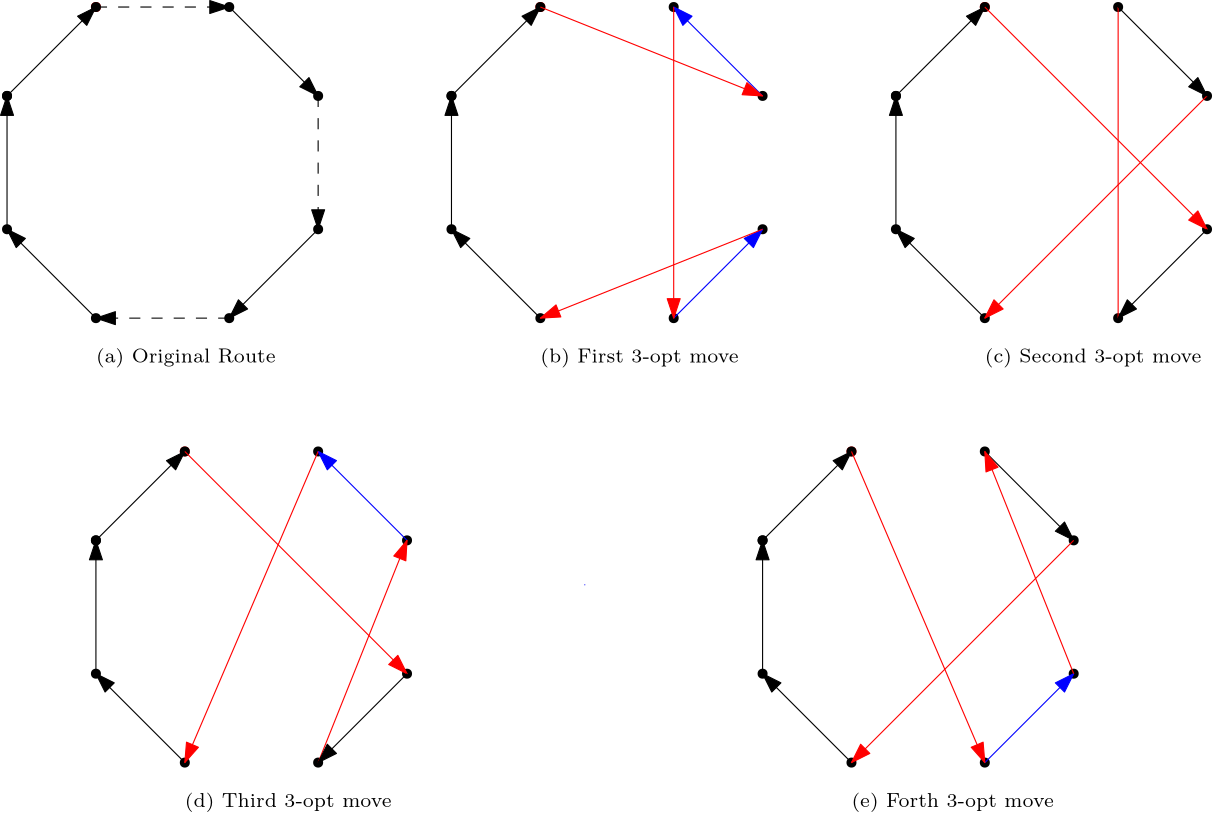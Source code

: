 <?xml version="1.0"?>
<!DOCTYPE ipe SYSTEM "ipe.dtd">
<ipe version="70218" creator="Ipe 7.2.28">
<info created="D:20230822162123" modified="D:20230822162123"/>
<ipestyle name="basic">
<symbol name="arrow/arc(spx)">
<path stroke="sym-stroke" fill="sym-stroke" pen="sym-pen">
0 0 m
-1 0.333 l
-1 -0.333 l
h
</path>
</symbol>
<symbol name="arrow/farc(spx)">
<path stroke="sym-stroke" fill="white" pen="sym-pen">
0 0 m
-1 0.333 l
-1 -0.333 l
h
</path>
</symbol>
<symbol name="arrow/ptarc(spx)">
<path stroke="sym-stroke" fill="sym-stroke" pen="sym-pen">
0 0 m
-1 0.333 l
-0.8 0 l
-1 -0.333 l
h
</path>
</symbol>
<symbol name="arrow/fptarc(spx)">
<path stroke="sym-stroke" fill="white" pen="sym-pen">
0 0 m
-1 0.333 l
-0.8 0 l
-1 -0.333 l
h
</path>
</symbol>
<symbol name="mark/circle(sx)" transformations="translations">
<path fill="sym-stroke">
0.6 0 0 0.6 0 0 e
0.4 0 0 0.4 0 0 e
</path>
</symbol>
<symbol name="mark/disk(sx)" transformations="translations">
<path fill="sym-stroke">
0.6 0 0 0.6 0 0 e
</path>
</symbol>
<symbol name="mark/fdisk(sfx)" transformations="translations">
<group>
<path fill="sym-fill">
0.5 0 0 0.5 0 0 e
</path>
<path fill="sym-stroke" fillrule="eofill">
0.6 0 0 0.6 0 0 e
0.4 0 0 0.4 0 0 e
</path>
</group>
</symbol>
<symbol name="mark/box(sx)" transformations="translations">
<path fill="sym-stroke" fillrule="eofill">
-0.6 -0.6 m
0.6 -0.6 l
0.6 0.6 l
-0.6 0.6 l
h
-0.4 -0.4 m
0.4 -0.4 l
0.4 0.4 l
-0.4 0.4 l
h
</path>
</symbol>
<symbol name="mark/square(sx)" transformations="translations">
<path fill="sym-stroke">
-0.6 -0.6 m
0.6 -0.6 l
0.6 0.6 l
-0.6 0.6 l
h
</path>
</symbol>
<symbol name="mark/fsquare(sfx)" transformations="translations">
<group>
<path fill="sym-fill">
-0.5 -0.5 m
0.5 -0.5 l
0.5 0.5 l
-0.5 0.5 l
h
</path>
<path fill="sym-stroke" fillrule="eofill">
-0.6 -0.6 m
0.6 -0.6 l
0.6 0.6 l
-0.6 0.6 l
h
-0.4 -0.4 m
0.4 -0.4 l
0.4 0.4 l
-0.4 0.4 l
h
</path>
</group>
</symbol>
<symbol name="mark/cross(sx)" transformations="translations">
<group>
<path fill="sym-stroke">
-0.43 -0.57 m
0.57 0.43 l
0.43 0.57 l
-0.57 -0.43 l
h
</path>
<path fill="sym-stroke">
-0.43 0.57 m
0.57 -0.43 l
0.43 -0.57 l
-0.57 0.43 l
h
</path>
</group>
</symbol>
<symbol name="arrow/fnormal(spx)">
<path stroke="sym-stroke" fill="white" pen="sym-pen">
0 0 m
-1 0.333 l
-1 -0.333 l
h
</path>
</symbol>
<symbol name="arrow/pointed(spx)">
<path stroke="sym-stroke" fill="sym-stroke" pen="sym-pen">
0 0 m
-1 0.333 l
-0.8 0 l
-1 -0.333 l
h
</path>
</symbol>
<symbol name="arrow/fpointed(spx)">
<path stroke="sym-stroke" fill="white" pen="sym-pen">
0 0 m
-1 0.333 l
-0.8 0 l
-1 -0.333 l
h
</path>
</symbol>
<symbol name="arrow/linear(spx)">
<path stroke="sym-stroke" pen="sym-pen">
-1 0.333 m
0 0 l
-1 -0.333 l
</path>
</symbol>
<symbol name="arrow/fdouble(spx)">
<path stroke="sym-stroke" fill="white" pen="sym-pen">
0 0 m
-1 0.333 l
-1 -0.333 l
h
-1 0 m
-2 0.333 l
-2 -0.333 l
h
</path>
</symbol>
<symbol name="arrow/double(spx)">
<path stroke="sym-stroke" fill="sym-stroke" pen="sym-pen">
0 0 m
-1 0.333 l
-1 -0.333 l
h
-1 0 m
-2 0.333 l
-2 -0.333 l
h
</path>
</symbol>
<symbol name="arrow/mid-normal(spx)">
<path stroke="sym-stroke" fill="sym-stroke" pen="sym-pen">
0.5 0 m
-0.5 0.333 l
-0.5 -0.333 l
h
</path>
</symbol>
<symbol name="arrow/mid-fnormal(spx)">
<path stroke="sym-stroke" fill="white" pen="sym-pen">
0.5 0 m
-0.5 0.333 l
-0.5 -0.333 l
h
</path>
</symbol>
<symbol name="arrow/mid-pointed(spx)">
<path stroke="sym-stroke" fill="sym-stroke" pen="sym-pen">
0.5 0 m
-0.5 0.333 l
-0.3 0 l
-0.5 -0.333 l
h
</path>
</symbol>
<symbol name="arrow/mid-fpointed(spx)">
<path stroke="sym-stroke" fill="white" pen="sym-pen">
0.5 0 m
-0.5 0.333 l
-0.3 0 l
-0.5 -0.333 l
h
</path>
</symbol>
<symbol name="arrow/mid-double(spx)">
<path stroke="sym-stroke" fill="sym-stroke" pen="sym-pen">
1 0 m
0 0.333 l
0 -0.333 l
h
0 0 m
-1 0.333 l
-1 -0.333 l
h
</path>
</symbol>
<symbol name="arrow/mid-fdouble(spx)">
<path stroke="sym-stroke" fill="white" pen="sym-pen">
1 0 m
0 0.333 l
0 -0.333 l
h
0 0 m
-1 0.333 l
-1 -0.333 l
h
</path>
</symbol>
<anglesize name="22.5 deg" value="22.5"/>
<anglesize name="30 deg" value="30"/>
<anglesize name="45 deg" value="45"/>
<anglesize name="60 deg" value="60"/>
<anglesize name="90 deg" value="90"/>
<arrowsize name="large" value="10"/>
<arrowsize name="small" value="5"/>
<arrowsize name="tiny" value="3"/>
<color name="blue" value="0 0 1"/>
<color name="brown" value="0.647 0.165 0.165"/>
<color name="darkblue" value="0 0 0.545"/>
<color name="darkcyan" value="0 0.545 0.545"/>
<color name="darkgray" value="0.663"/>
<color name="darkgreen" value="0 0.392 0"/>
<color name="darkmagenta" value="0.545 0 0.545"/>
<color name="darkorange" value="1 0.549 0"/>
<color name="darkred" value="0.545 0 0"/>
<color name="gold" value="1 0.843 0"/>
<color name="gray" value="0.745"/>
<color name="green" value="0 1 0"/>
<color name="lightblue" value="0.678 0.847 0.902"/>
<color name="lightcyan" value="0.878 1 1"/>
<color name="lightgray" value="0.827"/>
<color name="lightgreen" value="0.565 0.933 0.565"/>
<color name="lightyellow" value="1 1 0.878"/>
<color name="navy" value="0 0 0.502"/>
<color name="orange" value="1 0.647 0"/>
<color name="pink" value="1 0.753 0.796"/>
<color name="purple" value="0.627 0.125 0.941"/>
<color name="red" value="1 0 0"/>
<color name="seagreen" value="0.18 0.545 0.341"/>
<color name="turquoise" value="0.251 0.878 0.816"/>
<color name="violet" value="0.933 0.51 0.933"/>
<color name="yellow" value="1 1 0"/>
<dashstyle name="dash dot dotted" value="[4 2 1 2 1 2] 0"/>
<dashstyle name="dash dotted" value="[4 2 1 2] 0"/>
<dashstyle name="dashed" value="[4] 0"/>
<dashstyle name="dotted" value="[1 3] 0"/>
<gridsize name="10 pts (~3.5 mm)" value="10"/>
<gridsize name="14 pts (~5 mm)" value="14"/>
<gridsize name="16 pts (~6 mm)" value="16"/>
<gridsize name="20 pts (~7 mm)" value="20"/>
<gridsize name="28 pts (~10 mm)" value="28"/>
<gridsize name="32 pts (~12 mm)" value="32"/>
<gridsize name="4 pts" value="4"/>
<gridsize name="56 pts (~20 mm)" value="56"/>
<gridsize name="8 pts (~3 mm)" value="8"/>
<opacity name="10%" value="0.1"/>
<opacity name="30%" value="0.3"/>
<opacity name="50%" value="0.5"/>
<opacity name="75%" value="0.75"/>
<pen name="fat" value="1.2"/>
<pen name="heavier" value="0.8"/>
<pen name="ultrafat" value="2"/>
<symbolsize name="large" value="5"/>
<symbolsize name="small" value="2"/>
<symbolsize name="tiny" value="1.1"/>
<textsize name="Huge" value="\Huge"/>
<textsize name="LARGE" value="\LARGE"/>
<textsize name="Large" value="\Large"/>
<textsize name="footnote" value="\footnotesize"/>
<textsize name="huge" value="\huge"/>
<textsize name="large" value="\large"/>
<textsize name="script" value="\scriptsize"/>
<textsize name="small" value="\small"/>
<textsize name="tiny" value="\tiny"/>
<textstyle name="center" begin="\begin{center}" end="\end{center}"/>
<textstyle name="item" begin="\begin{itemize}\item{}" end="\end{itemize}"/>
<textstyle name="itemize" begin="\begin{itemize}" end="\end{itemize}"/>
<tiling name="falling" angle="-60" step="4" width="1"/>
<tiling name="rising" angle="30" step="4" width="1"/>
</ipestyle>
<page>
<layer name="alpha"/>
<view layers="alpha" active="alpha"/>
<use layer="alpha" name="mark/disk(sx)" pos="128 768" size="3" stroke="red"/>
<use name="mark/disk(sx)" pos="176 768" size="3" stroke="black"/>
<use name="mark/disk(sx)" pos="128 768" size="3" stroke="black"/>
<use name="mark/disk(sx)" pos="96 736" size="3" stroke="black"/>
<use name="mark/disk(sx)" pos="96 688" size="3" stroke="black"/>
<use name="mark/disk(sx)" pos="128 656" size="3" stroke="black"/>
<use name="mark/disk(sx)" pos="176 656" size="3" stroke="black"/>
<use name="mark/disk(sx)" pos="208 688" size="3" stroke="black"/>
<use name="mark/disk(sx)" pos="208 736" size="3" stroke="black"/>
<use name="mark/disk(sx)" pos="96 736" size="3" stroke="black"/>
<path stroke="black" fill="blue" arrow="normal/normal">
96 736 m
128 768 l
</path>
<path stroke="black" fill="blue" dash="dashed" arrow="normal/normal">
128 768 m
176 768 l
</path>
<path stroke="black" fill="blue" cap="1">
176 768 m
176 768 l
</path>
<path stroke="black" fill="blue" dash="dashed" arrow="normal/normal">
208 736 m
208 688 l
</path>
<path stroke="black" fill="blue" dash="dashed" arrow="normal/normal">
176 656 m
128 656 l
</path>
<path stroke="black" fill="blue">
128 656 m
128 656 l
128 656 l
</path>
<path stroke="black" fill="blue" arrow="normal/normal">
176 768 m
208 736 l
</path>
<path stroke="black" fill="blue" arrow="normal/normal">
208 688 m
176 656 l
</path>
<path stroke="black" fill="blue" arrow="normal/normal">
128 656 m
96 688 l
</path>
<path stroke="black" fill="blue" arrow="normal/normal">
96 688 m
96 736 l
</path>
<use matrix="1 0 0 1 160 0" name="mark/disk(sx)" pos="128 768" size="3" stroke="red"/>
<use matrix="1 0 0 1 160 0" name="mark/disk(sx)" pos="176 768" size="3" stroke="black"/>
<use matrix="1 0 0 1 160 0" name="mark/disk(sx)" pos="128 768" size="3" stroke="black"/>
<use matrix="1 0 0 1 160 0" name="mark/disk(sx)" pos="96 736" size="3" stroke="black"/>
<use matrix="1 0 0 1 160 0" name="mark/disk(sx)" pos="96 688" size="3" stroke="black"/>
<use matrix="1 0 0 1 160 0" name="mark/disk(sx)" pos="128 656" size="3" stroke="black"/>
<use matrix="1 0 0 1 160 0" name="mark/disk(sx)" pos="176 656" size="3" stroke="black"/>
<use matrix="1 0 0 1 160 0" name="mark/disk(sx)" pos="208 688" size="3" stroke="black"/>
<use matrix="1 0 0 1 160 0" name="mark/disk(sx)" pos="208 736" size="3" stroke="black"/>
<use matrix="1 0 0 1 160 0" name="mark/disk(sx)" pos="96 736" size="3" stroke="black"/>
<path matrix="1 0 0 1 160 0" stroke="black" fill="blue" arrow="normal/normal">
96 736 m
128 768 l
</path>
<path matrix="1 0 0 1 160 0" stroke="black" fill="blue" cap="1">
176 768 m
176 768 l
</path>
<path matrix="1 0 0 1 160 0" stroke="black" fill="blue">
128 656 m
128 656 l
128 656 l
</path>
<path matrix="1 0 0 1 160 0" stroke="black" fill="blue" arrow="normal/normal">
128 656 m
96 688 l
</path>
<path matrix="1 0 0 1 160 0" stroke="black" fill="blue" arrow="normal/normal">
96 688 m
96 736 l
</path>
<use matrix="1 0 0 1 320 0" name="mark/disk(sx)" pos="128 768" size="3" stroke="red"/>
<use matrix="1 0 0 1 320 0" name="mark/disk(sx)" pos="176 768" size="3" stroke="black"/>
<use matrix="1 0 0 1 320 0" name="mark/disk(sx)" pos="128 768" size="3" stroke="black"/>
<use matrix="1 0 0 1 320 0" name="mark/disk(sx)" pos="96 736" size="3" stroke="black"/>
<use matrix="1 0 0 1 320 0" name="mark/disk(sx)" pos="96 688" size="3" stroke="black"/>
<use matrix="1 0 0 1 320 0" name="mark/disk(sx)" pos="128 656" size="3" stroke="black"/>
<use matrix="1 0 0 1 320 0" name="mark/disk(sx)" pos="176 656" size="3" stroke="black"/>
<use matrix="1 0 0 1 320 0" name="mark/disk(sx)" pos="208 688" size="3" stroke="black"/>
<use matrix="1 0 0 1 320 0" name="mark/disk(sx)" pos="208 736" size="3" stroke="black"/>
<use matrix="1 0 0 1 320 0" name="mark/disk(sx)" pos="96 736" size="3" stroke="black"/>
<path matrix="1 0 0 1 320 0" stroke="black" fill="blue" arrow="normal/normal">
96 736 m
128 768 l
</path>
<path matrix="1 0 0 1 320 0" stroke="black" fill="blue" cap="1">
176 768 m
176 768 l
</path>
<path matrix="1 0 0 1 320 0" stroke="black" fill="blue">
128 656 m
128 656 l
128 656 l
</path>
<path matrix="1 0 0 1 320 0" stroke="black" fill="blue" arrow="normal/normal">
128 656 m
96 688 l
</path>
<path matrix="1 0 0 1 320 0" stroke="black" fill="blue" arrow="normal/normal">
96 688 m
96 736 l
</path>
<use matrix="1 0 0 1 32 -160" name="mark/disk(sx)" pos="128 768" size="3" stroke="red"/>
<use matrix="1 0 0 1 32 -160" name="mark/disk(sx)" pos="176 768" size="3" stroke="black"/>
<use matrix="1 0 0 1 32 -160" name="mark/disk(sx)" pos="128 768" size="3" stroke="black"/>
<use matrix="1 0 0 1 32 -160" name="mark/disk(sx)" pos="96 736" size="3" stroke="black"/>
<use matrix="1 0 0 1 32 -160" name="mark/disk(sx)" pos="96 688" size="3" stroke="black"/>
<use matrix="1 0 0 1 32 -160" name="mark/disk(sx)" pos="128 656" size="3" stroke="black"/>
<use matrix="1 0 0 1 32 -160" name="mark/disk(sx)" pos="176 656" size="3" stroke="black"/>
<use matrix="1 0 0 1 32 -160" name="mark/disk(sx)" pos="208 688" size="3" stroke="black"/>
<use matrix="1 0 0 1 32 -160" name="mark/disk(sx)" pos="208 736" size="3" stroke="black"/>
<use matrix="1 0 0 1 32 -160" name="mark/disk(sx)" pos="96 736" size="3" stroke="black"/>
<path matrix="1 0 0 1 32 -160" stroke="black" fill="blue" arrow="normal/normal">
96 736 m
128 768 l
</path>
<path matrix="1 0 0 1 32 -160" stroke="black" fill="blue" cap="1">
176 768 m
176 768 l
</path>
<path matrix="1 0 0 1 32 -160" stroke="black" fill="blue">
128 656 m
128 656 l
128 656 l
</path>
<path matrix="1 0 0 1 32 -160" stroke="black" fill="blue" arrow="normal/normal">
128 656 m
96 688 l
</path>
<path matrix="1 0 0 1 32 -160" stroke="black" fill="blue" arrow="normal/normal">
96 688 m
96 736 l
</path>
<use matrix="1 0 0 1 272 -160" name="mark/disk(sx)" pos="128 768" size="3" stroke="red"/>
<use matrix="1 0 0 1 272 -160" name="mark/disk(sx)" pos="176 768" size="3" stroke="black"/>
<use matrix="1 0 0 1 272 -160" name="mark/disk(sx)" pos="128 768" size="3" stroke="black"/>
<use matrix="1 0 0 1 272 -160" name="mark/disk(sx)" pos="96 736" size="3" stroke="black"/>
<use matrix="1 0 0 1 272 -160" name="mark/disk(sx)" pos="96 688" size="3" stroke="black"/>
<use matrix="1 0 0 1 272 -160" name="mark/disk(sx)" pos="128 656" size="3" stroke="black"/>
<use matrix="1 0 0 1 272 -160" name="mark/disk(sx)" pos="176 656" size="3" stroke="black"/>
<use matrix="1 0 0 1 272 -160" name="mark/disk(sx)" pos="208 688" size="3" stroke="black"/>
<use matrix="1 0 0 1 272 -160" name="mark/disk(sx)" pos="208 736" size="3" stroke="black"/>
<use matrix="1 0 0 1 272 -160" name="mark/disk(sx)" pos="96 736" size="3" stroke="black"/>
<path matrix="1 0 0 1 272 -160" stroke="black" fill="blue" arrow="normal/normal">
96 736 m
128 768 l
</path>
<path matrix="1 0 0 1 272 -160" stroke="black" fill="blue" cap="1">
176 768 m
176 768 l
</path>
<path matrix="1 0 0 1 272 -160" stroke="black" fill="blue">
128 656 m
128 656 l
128 656 l
</path>
<path matrix="1 0 0 1 272 -160" stroke="black" fill="blue" arrow="normal/normal">
176 768 m
208 736 l
</path>
<path matrix="1 0 0 1 272 -160" stroke="black" fill="blue" arrow="normal/normal">
128 656 m
96 688 l
</path>
<path matrix="1 0 0 1 272 -160" stroke="black" fill="blue" arrow="normal/normal">
96 688 m
96 736 l
</path>
<path stroke="blue" fill="blue" arrow="normal/normal">
368 736 m
336 768 l
</path>
<path stroke="blue" fill="blue" arrow="normal/normal">
336 656 m
368 688 l
</path>
<path stroke="blue" fill="blue" arrow="normal/normal">
240 576 m
208 608 l
</path>
<path stroke="blue" fill="blue" cap="1">
304 560 m
304 560 l
</path>
<path stroke="blue" fill="blue" arrow="normal/normal">
448 496 m
480 528 l
</path>
<path stroke="red" fill="blue" arrow="normal/normal">
288 768 m
368 736 l
</path>
<path stroke="red" fill="blue" arrow="normal/normal">
368 688 m
288 656 l
</path>
<path stroke="red" fill="blue" arrow="normal/normal">
336 768 m
336 656 l
</path>
<path stroke="red" fill="blue">
496 656 m
496 768 l
496 768 l
496 768 l
</path>
<path stroke="red" fill="blue" arrow="normal/normal">
448 768 m
528 688 l
</path>
<path stroke="red" fill="blue" arrow="normal/normal">
528 736 m
448 656 l
</path>
<path stroke="red" fill="blue" arrow="normal/normal">
160 608 m
240 528 l
</path>
<path stroke="red" fill="blue" arrow="normal/normal">
208 496 m
240 576 l
</path>
<path stroke="red" fill="blue" arrow="normal/normal">
208 608 m
160 496 l
</path>
<path stroke="red" fill="blue" arrow="normal/normal">
400 608 m
448 496 l
</path>
<path stroke="red" fill="blue" arrow="normal/normal">
480 528 m
448 608 l
</path>
<path stroke="red" fill="blue" arrow="normal/normal">
480 576 m
400 496 l
</path>
<path stroke="black" fill="blue" arrow="normal/normal">
240 528 m
208 496 l
</path>
<path stroke="black" fill="blue" arrow="normal/normal">
496 768 m
528 736 l
</path>
<path stroke="black" fill="blue" arrow="normal/normal">
528 688 m
528 688 l
496 656 l
</path>
<text matrix="1 0 0 1 32 0" transformations="translations" pos="96 640" stroke="black" type="label" width="67.4" height="5.234" depth="1.74" valign="baseline" size="script">(a) Original Route
</text>
<text transformations="translations" pos="288 640" stroke="black" type="label" width="71.414" height="5.234" depth="1.74" valign="baseline" size="script">(b) First 3-opt move</text>
<text transformations="translations" pos="448 640" stroke="black" type="label" width="78.034" height="5.234" depth="1.74" valign="baseline" size="script">(c) Second 3-opt move</text>
<text transformations="translations" pos="160 480" stroke="black" type="label" width="74.492" height="5.234" depth="1.74" valign="baseline" size="script">(d) Third 3-opt move</text>
<text transformations="translations" pos="400 480" stroke="black" type="label" width="72.873" height="5.234" depth="1.74" valign="baseline" size="script">(e) Forth 3-opt move</text>
</page>
</ipe>
